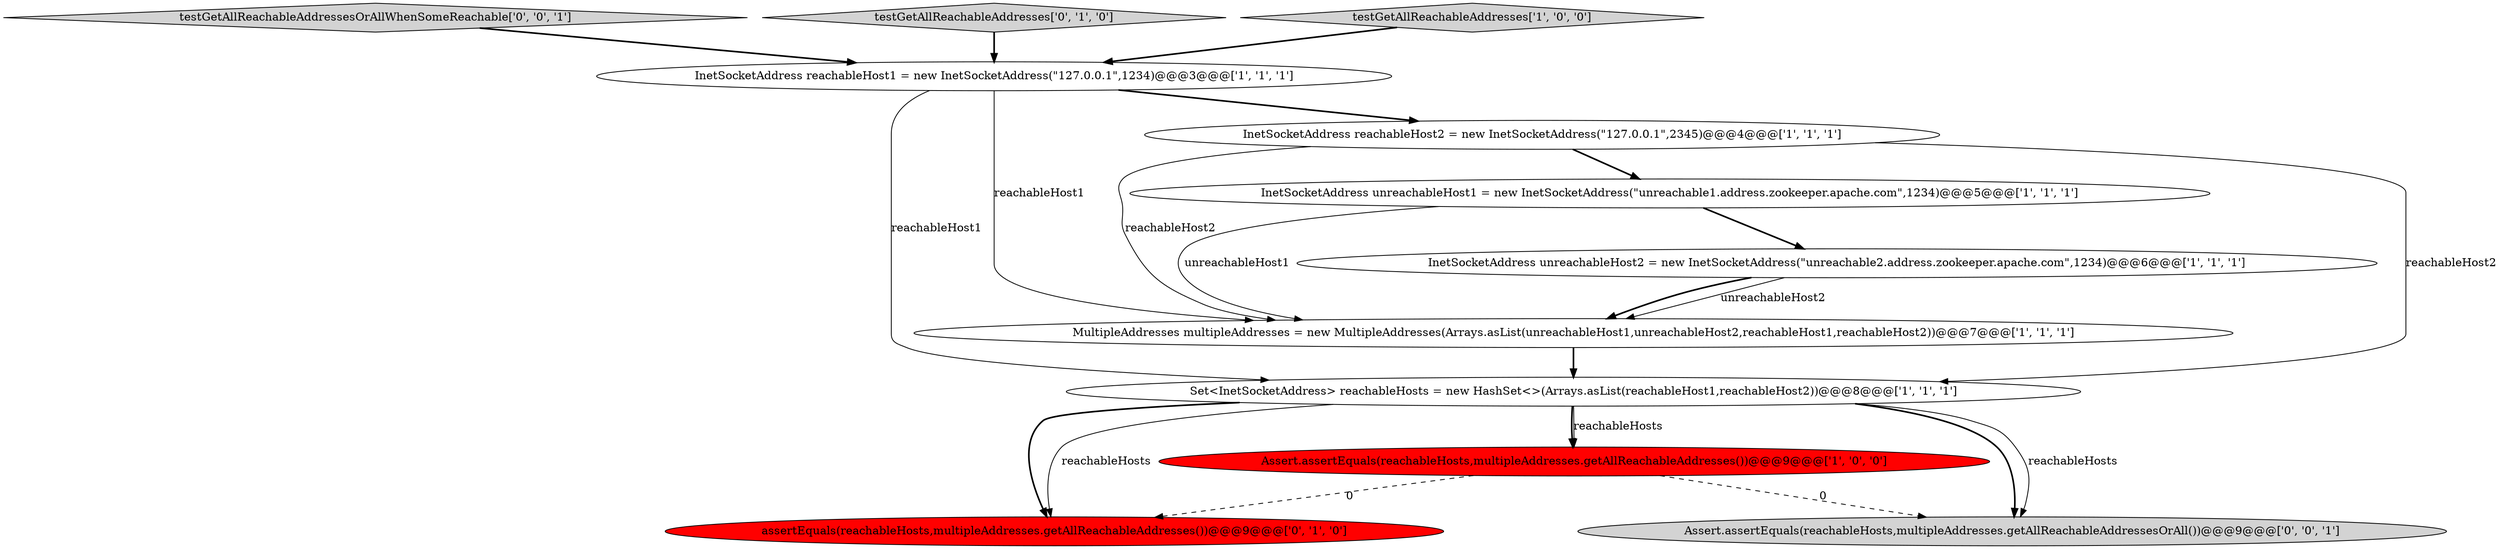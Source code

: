 digraph {
9 [style = filled, label = "assertEquals(reachableHosts,multipleAddresses.getAllReachableAddresses())@@@9@@@['0', '1', '0']", fillcolor = red, shape = ellipse image = "AAA1AAABBB2BBB"];
1 [style = filled, label = "InetSocketAddress unreachableHost1 = new InetSocketAddress(\"unreachable1.address.zookeeper.apache.com\",1234)@@@5@@@['1', '1', '1']", fillcolor = white, shape = ellipse image = "AAA0AAABBB1BBB"];
4 [style = filled, label = "Set<InetSocketAddress> reachableHosts = new HashSet<>(Arrays.asList(reachableHost1,reachableHost2))@@@8@@@['1', '1', '1']", fillcolor = white, shape = ellipse image = "AAA0AAABBB1BBB"];
0 [style = filled, label = "MultipleAddresses multipleAddresses = new MultipleAddresses(Arrays.asList(unreachableHost1,unreachableHost2,reachableHost1,reachableHost2))@@@7@@@['1', '1', '1']", fillcolor = white, shape = ellipse image = "AAA0AAABBB1BBB"];
2 [style = filled, label = "Assert.assertEquals(reachableHosts,multipleAddresses.getAllReachableAddresses())@@@9@@@['1', '0', '0']", fillcolor = red, shape = ellipse image = "AAA1AAABBB1BBB"];
6 [style = filled, label = "InetSocketAddress unreachableHost2 = new InetSocketAddress(\"unreachable2.address.zookeeper.apache.com\",1234)@@@6@@@['1', '1', '1']", fillcolor = white, shape = ellipse image = "AAA0AAABBB1BBB"];
10 [style = filled, label = "Assert.assertEquals(reachableHosts,multipleAddresses.getAllReachableAddressesOrAll())@@@9@@@['0', '0', '1']", fillcolor = lightgray, shape = ellipse image = "AAA0AAABBB3BBB"];
11 [style = filled, label = "testGetAllReachableAddressesOrAllWhenSomeReachable['0', '0', '1']", fillcolor = lightgray, shape = diamond image = "AAA0AAABBB3BBB"];
8 [style = filled, label = "testGetAllReachableAddresses['0', '1', '0']", fillcolor = lightgray, shape = diamond image = "AAA0AAABBB2BBB"];
3 [style = filled, label = "InetSocketAddress reachableHost2 = new InetSocketAddress(\"127.0.0.1\",2345)@@@4@@@['1', '1', '1']", fillcolor = white, shape = ellipse image = "AAA0AAABBB1BBB"];
5 [style = filled, label = "InetSocketAddress reachableHost1 = new InetSocketAddress(\"127.0.0.1\",1234)@@@3@@@['1', '1', '1']", fillcolor = white, shape = ellipse image = "AAA0AAABBB1BBB"];
7 [style = filled, label = "testGetAllReachableAddresses['1', '0', '0']", fillcolor = lightgray, shape = diamond image = "AAA0AAABBB1BBB"];
5->3 [style = bold, label=""];
4->9 [style = bold, label=""];
4->10 [style = bold, label=""];
3->1 [style = bold, label=""];
3->4 [style = solid, label="reachableHost2"];
6->0 [style = solid, label="unreachableHost2"];
5->4 [style = solid, label="reachableHost1"];
6->0 [style = bold, label=""];
4->2 [style = bold, label=""];
3->0 [style = solid, label="reachableHost2"];
1->0 [style = solid, label="unreachableHost1"];
4->9 [style = solid, label="reachableHosts"];
2->10 [style = dashed, label="0"];
11->5 [style = bold, label=""];
7->5 [style = bold, label=""];
1->6 [style = bold, label=""];
8->5 [style = bold, label=""];
0->4 [style = bold, label=""];
2->9 [style = dashed, label="0"];
5->0 [style = solid, label="reachableHost1"];
4->2 [style = solid, label="reachableHosts"];
4->10 [style = solid, label="reachableHosts"];
}
